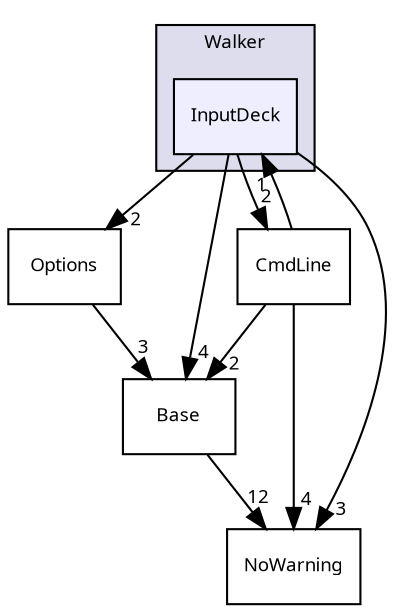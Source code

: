 digraph "/tmp/q/quinoa/src/Control/Walker/InputDeck" {
  bgcolor=transparent;
  compound=true
  node [ fontsize="9", fontname="sans-serif"];
  edge [ labelfontsize="9", labelfontname="sans-serif"];
  subgraph clusterdir_0e448188b37b11ddd594aa8fc8850de3 {
    graph [ bgcolor="#ddddee", pencolor="black", label="Walker" fontname="sans-serif", fontsize="9", URL="dir_0e448188b37b11ddd594aa8fc8850de3.html"]
  dir_f3d53cfd78aa16b6a5194a46fac1c1b1 [shape=box, label="InputDeck", style="filled", fillcolor="#eeeeff", pencolor="black", URL="dir_f3d53cfd78aa16b6a5194a46fac1c1b1.html"];
  }
  dir_387b761d53ddabfb62ec8e990cbf9dee [shape=box label="Options" URL="dir_387b761d53ddabfb62ec8e990cbf9dee.html"];
  dir_f13a08b0c51a73f05d560b643e7c23bf [shape=box label="CmdLine" URL="dir_f13a08b0c51a73f05d560b643e7c23bf.html"];
  dir_7e34f0efff2ff25c5f7cf9ee4af7a0ce [shape=box label="NoWarning" URL="dir_7e34f0efff2ff25c5f7cf9ee4af7a0ce.html"];
  dir_4814b1a558d470c33d85e65dbde02eaa [shape=box label="Base" URL="dir_4814b1a558d470c33d85e65dbde02eaa.html"];
  dir_387b761d53ddabfb62ec8e990cbf9dee->dir_4814b1a558d470c33d85e65dbde02eaa [headlabel="3", labeldistance=1.5 headhref="dir_000026_000002.html"];
  dir_f3d53cfd78aa16b6a5194a46fac1c1b1->dir_387b761d53ddabfb62ec8e990cbf9dee [headlabel="2", labeldistance=1.5 headhref="dir_000018_000026.html"];
  dir_f3d53cfd78aa16b6a5194a46fac1c1b1->dir_f13a08b0c51a73f05d560b643e7c23bf [headlabel="2", labeldistance=1.5 headhref="dir_000018_000017.html"];
  dir_f3d53cfd78aa16b6a5194a46fac1c1b1->dir_7e34f0efff2ff25c5f7cf9ee4af7a0ce [headlabel="3", labeldistance=1.5 headhref="dir_000018_000034.html"];
  dir_f3d53cfd78aa16b6a5194a46fac1c1b1->dir_4814b1a558d470c33d85e65dbde02eaa [headlabel="4", labeldistance=1.5 headhref="dir_000018_000002.html"];
  dir_f13a08b0c51a73f05d560b643e7c23bf->dir_f3d53cfd78aa16b6a5194a46fac1c1b1 [headlabel="1", labeldistance=1.5 headhref="dir_000017_000018.html"];
  dir_f13a08b0c51a73f05d560b643e7c23bf->dir_7e34f0efff2ff25c5f7cf9ee4af7a0ce [headlabel="4", labeldistance=1.5 headhref="dir_000017_000034.html"];
  dir_f13a08b0c51a73f05d560b643e7c23bf->dir_4814b1a558d470c33d85e65dbde02eaa [headlabel="2", labeldistance=1.5 headhref="dir_000017_000002.html"];
  dir_4814b1a558d470c33d85e65dbde02eaa->dir_7e34f0efff2ff25c5f7cf9ee4af7a0ce [headlabel="12", labeldistance=1.5 headhref="dir_000002_000034.html"];
}
